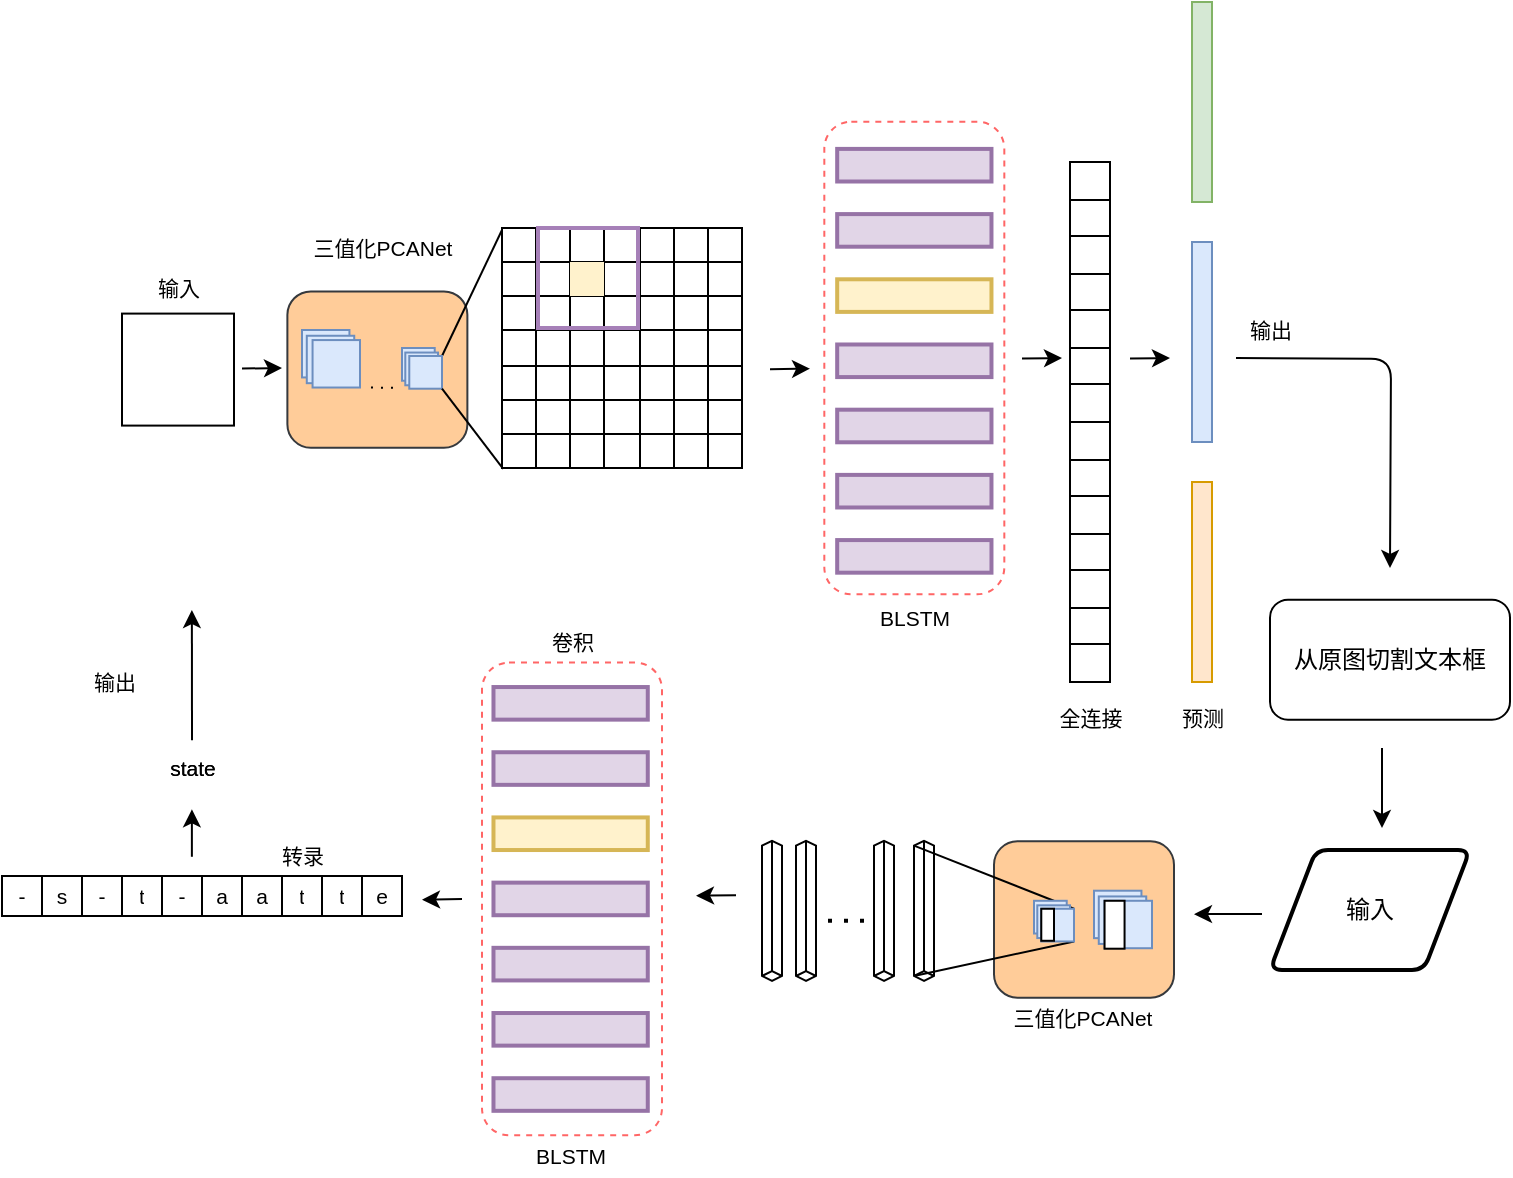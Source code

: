 <mxfile version="14.4.4" type="github">
  <diagram id="fC3auHthrqKpHiKXN0IN" name="第 1 页">
    <mxGraphModel dx="1185" dy="622" grid="1" gridSize="10" guides="1" tooltips="1" connect="1" arrows="1" fold="1" page="1" pageScale="1" pageWidth="827" pageHeight="1169" math="0" shadow="0">
      <root>
        <mxCell id="0" />
        <mxCell id="1" parent="0" />
        <mxCell id="iBZG6MA6ub6qvU_hfU15-2" value="" style="rounded=1;whiteSpace=wrap;html=1;fillColor=#ffcc99;strokeColor=#36393d;" vertex="1" parent="1">
          <mxGeometry x="172.69" y="321.7" width="90" height="78.18" as="geometry" />
        </mxCell>
        <mxCell id="iBZG6MA6ub6qvU_hfU15-3" value="" style="whiteSpace=wrap;html=1;aspect=fixed;" vertex="1" parent="1">
          <mxGeometry x="90" y="332.793" width="56" height="56" as="geometry" />
        </mxCell>
        <mxCell id="iBZG6MA6ub6qvU_hfU15-4" value="输入" style="text;html=1;align=center;verticalAlign=middle;resizable=0;points=[];autosize=1;fontSize=10.5;" vertex="1" parent="1">
          <mxGeometry x="98" y="310" width="40" height="20" as="geometry" />
        </mxCell>
        <mxCell id="iBZG6MA6ub6qvU_hfU15-5" value="" style="endArrow=classic;html=1;" edge="1" parent="1">
          <mxGeometry width="50" height="50" relative="1" as="geometry">
            <mxPoint x="150" y="360.29" as="sourcePoint" />
            <mxPoint x="170" y="360" as="targetPoint" />
          </mxGeometry>
        </mxCell>
        <mxCell id="iBZG6MA6ub6qvU_hfU15-6" value="&lt;font style=&quot;font-size: 10.5px&quot;&gt;三值化PCANet&lt;/font&gt;" style="text;html=1;align=center;verticalAlign=middle;resizable=0;points=[];autosize=1;fontSize=10.5;" vertex="1" parent="1">
          <mxGeometry x="175" y="290" width="90" height="20" as="geometry" />
        </mxCell>
        <mxCell id="iBZG6MA6ub6qvU_hfU15-7" value="" style="shape=table;html=1;whiteSpace=wrap;startSize=0;container=1;collapsible=0;childLayout=tableLayout;" vertex="1" parent="1">
          <mxGeometry x="280" y="290" width="120" height="120" as="geometry" />
        </mxCell>
        <mxCell id="iBZG6MA6ub6qvU_hfU15-8" value="" style="shape=partialRectangle;html=1;whiteSpace=wrap;collapsible=0;dropTarget=0;pointerEvents=0;fillColor=none;top=0;left=0;bottom=0;right=0;points=[[0,0.5],[1,0.5]];portConstraint=eastwest;" vertex="1" parent="iBZG6MA6ub6qvU_hfU15-7">
          <mxGeometry width="120" height="17" as="geometry" />
        </mxCell>
        <mxCell id="iBZG6MA6ub6qvU_hfU15-9" value="" style="shape=partialRectangle;html=1;whiteSpace=wrap;connectable=0;overflow=hidden;fillColor=none;top=0;left=0;bottom=0;right=0;" vertex="1" parent="iBZG6MA6ub6qvU_hfU15-8">
          <mxGeometry width="17" height="17" as="geometry" />
        </mxCell>
        <mxCell id="iBZG6MA6ub6qvU_hfU15-10" value="" style="shape=partialRectangle;html=1;whiteSpace=wrap;connectable=0;overflow=hidden;fillColor=none;top=0;left=0;bottom=0;right=0;" vertex="1" parent="iBZG6MA6ub6qvU_hfU15-8">
          <mxGeometry x="17" width="17" height="17" as="geometry" />
        </mxCell>
        <mxCell id="iBZG6MA6ub6qvU_hfU15-11" value="" style="shape=partialRectangle;html=1;whiteSpace=wrap;connectable=0;overflow=hidden;fillColor=none;top=0;left=0;bottom=0;right=0;" vertex="1" parent="iBZG6MA6ub6qvU_hfU15-8">
          <mxGeometry x="34" width="17" height="17" as="geometry" />
        </mxCell>
        <mxCell id="iBZG6MA6ub6qvU_hfU15-12" value="" style="shape=partialRectangle;html=1;whiteSpace=wrap;connectable=0;overflow=hidden;fillColor=none;top=0;left=0;bottom=0;right=0;" vertex="1" parent="iBZG6MA6ub6qvU_hfU15-8">
          <mxGeometry x="51" width="18" height="17" as="geometry" />
        </mxCell>
        <mxCell id="iBZG6MA6ub6qvU_hfU15-13" value="" style="shape=partialRectangle;html=1;whiteSpace=wrap;connectable=0;overflow=hidden;fillColor=none;top=0;left=0;bottom=0;right=0;" vertex="1" parent="iBZG6MA6ub6qvU_hfU15-8">
          <mxGeometry x="69" width="17" height="17" as="geometry" />
        </mxCell>
        <mxCell id="iBZG6MA6ub6qvU_hfU15-14" value="" style="shape=partialRectangle;html=1;whiteSpace=wrap;connectable=0;overflow=hidden;fillColor=none;top=0;left=0;bottom=0;right=0;" vertex="1" parent="iBZG6MA6ub6qvU_hfU15-8">
          <mxGeometry x="86" width="17" height="17" as="geometry" />
        </mxCell>
        <mxCell id="iBZG6MA6ub6qvU_hfU15-15" value="" style="shape=partialRectangle;html=1;whiteSpace=wrap;connectable=0;overflow=hidden;fillColor=none;top=0;left=0;bottom=0;right=0;" vertex="1" parent="iBZG6MA6ub6qvU_hfU15-8">
          <mxGeometry x="103" width="17" height="17" as="geometry" />
        </mxCell>
        <mxCell id="iBZG6MA6ub6qvU_hfU15-16" value="" style="shape=partialRectangle;html=1;whiteSpace=wrap;collapsible=0;dropTarget=0;pointerEvents=0;fillColor=none;top=0;left=0;bottom=0;right=0;points=[[0,0.5],[1,0.5]];portConstraint=eastwest;" vertex="1" parent="iBZG6MA6ub6qvU_hfU15-7">
          <mxGeometry y="17" width="120" height="17" as="geometry" />
        </mxCell>
        <mxCell id="iBZG6MA6ub6qvU_hfU15-17" value="" style="shape=partialRectangle;html=1;whiteSpace=wrap;connectable=0;overflow=hidden;fillColor=none;top=0;left=0;bottom=0;right=0;" vertex="1" parent="iBZG6MA6ub6qvU_hfU15-16">
          <mxGeometry width="17" height="17" as="geometry" />
        </mxCell>
        <mxCell id="iBZG6MA6ub6qvU_hfU15-18" value="" style="shape=partialRectangle;html=1;whiteSpace=wrap;connectable=0;overflow=hidden;fillColor=none;top=0;left=0;bottom=0;right=0;" vertex="1" parent="iBZG6MA6ub6qvU_hfU15-16">
          <mxGeometry x="17" width="17" height="17" as="geometry" />
        </mxCell>
        <mxCell id="iBZG6MA6ub6qvU_hfU15-19" value="" style="shape=partialRectangle;html=1;whiteSpace=wrap;connectable=0;overflow=hidden;fillColor=#fff2cc;top=0;left=0;bottom=0;right=0;strokeColor=#d6b656;" vertex="1" parent="iBZG6MA6ub6qvU_hfU15-16">
          <mxGeometry x="34" width="17" height="17" as="geometry" />
        </mxCell>
        <mxCell id="iBZG6MA6ub6qvU_hfU15-20" value="" style="shape=partialRectangle;html=1;whiteSpace=wrap;connectable=0;overflow=hidden;fillColor=none;top=0;left=0;bottom=0;right=0;" vertex="1" parent="iBZG6MA6ub6qvU_hfU15-16">
          <mxGeometry x="51" width="18" height="17" as="geometry" />
        </mxCell>
        <mxCell id="iBZG6MA6ub6qvU_hfU15-21" value="" style="shape=partialRectangle;html=1;whiteSpace=wrap;connectable=0;overflow=hidden;fillColor=none;top=0;left=0;bottom=0;right=0;" vertex="1" parent="iBZG6MA6ub6qvU_hfU15-16">
          <mxGeometry x="69" width="17" height="17" as="geometry" />
        </mxCell>
        <mxCell id="iBZG6MA6ub6qvU_hfU15-22" value="" style="shape=partialRectangle;html=1;whiteSpace=wrap;connectable=0;overflow=hidden;fillColor=none;top=0;left=0;bottom=0;right=0;" vertex="1" parent="iBZG6MA6ub6qvU_hfU15-16">
          <mxGeometry x="86" width="17" height="17" as="geometry" />
        </mxCell>
        <mxCell id="iBZG6MA6ub6qvU_hfU15-23" value="" style="shape=partialRectangle;html=1;whiteSpace=wrap;connectable=0;overflow=hidden;fillColor=none;top=0;left=0;bottom=0;right=0;" vertex="1" parent="iBZG6MA6ub6qvU_hfU15-16">
          <mxGeometry x="103" width="17" height="17" as="geometry" />
        </mxCell>
        <mxCell id="iBZG6MA6ub6qvU_hfU15-24" value="" style="shape=partialRectangle;html=1;whiteSpace=wrap;collapsible=0;dropTarget=0;pointerEvents=0;fillColor=none;top=0;left=0;bottom=0;right=0;points=[[0,0.5],[1,0.5]];portConstraint=eastwest;" vertex="1" parent="iBZG6MA6ub6qvU_hfU15-7">
          <mxGeometry y="34" width="120" height="17" as="geometry" />
        </mxCell>
        <mxCell id="iBZG6MA6ub6qvU_hfU15-25" value="" style="shape=partialRectangle;html=1;whiteSpace=wrap;connectable=0;overflow=hidden;fillColor=none;top=0;left=0;bottom=0;right=0;" vertex="1" parent="iBZG6MA6ub6qvU_hfU15-24">
          <mxGeometry width="17" height="17" as="geometry" />
        </mxCell>
        <mxCell id="iBZG6MA6ub6qvU_hfU15-26" value="" style="shape=partialRectangle;html=1;whiteSpace=wrap;connectable=0;overflow=hidden;fillColor=none;top=0;left=0;bottom=0;right=0;" vertex="1" parent="iBZG6MA6ub6qvU_hfU15-24">
          <mxGeometry x="17" width="17" height="17" as="geometry" />
        </mxCell>
        <mxCell id="iBZG6MA6ub6qvU_hfU15-27" value="" style="shape=partialRectangle;html=1;whiteSpace=wrap;connectable=0;overflow=hidden;top=0;left=0;bottom=0;right=0;strokeColor=#d79b00;fillColor=none;" vertex="1" parent="iBZG6MA6ub6qvU_hfU15-24">
          <mxGeometry x="34" width="17" height="17" as="geometry" />
        </mxCell>
        <mxCell id="iBZG6MA6ub6qvU_hfU15-28" value="" style="shape=partialRectangle;html=1;whiteSpace=wrap;connectable=0;overflow=hidden;fillColor=none;top=0;left=0;bottom=0;right=0;" vertex="1" parent="iBZG6MA6ub6qvU_hfU15-24">
          <mxGeometry x="51" width="18" height="17" as="geometry" />
        </mxCell>
        <mxCell id="iBZG6MA6ub6qvU_hfU15-29" value="" style="shape=partialRectangle;html=1;whiteSpace=wrap;connectable=0;overflow=hidden;fillColor=none;top=0;left=0;bottom=0;right=0;" vertex="1" parent="iBZG6MA6ub6qvU_hfU15-24">
          <mxGeometry x="69" width="17" height="17" as="geometry" />
        </mxCell>
        <mxCell id="iBZG6MA6ub6qvU_hfU15-30" value="" style="shape=partialRectangle;html=1;whiteSpace=wrap;connectable=0;overflow=hidden;fillColor=none;top=0;left=0;bottom=0;right=0;" vertex="1" parent="iBZG6MA6ub6qvU_hfU15-24">
          <mxGeometry x="86" width="17" height="17" as="geometry" />
        </mxCell>
        <mxCell id="iBZG6MA6ub6qvU_hfU15-31" value="" style="shape=partialRectangle;html=1;whiteSpace=wrap;connectable=0;overflow=hidden;fillColor=none;top=0;left=0;bottom=0;right=0;" vertex="1" parent="iBZG6MA6ub6qvU_hfU15-24">
          <mxGeometry x="103" width="17" height="17" as="geometry" />
        </mxCell>
        <mxCell id="iBZG6MA6ub6qvU_hfU15-32" value="" style="shape=partialRectangle;html=1;whiteSpace=wrap;collapsible=0;dropTarget=0;pointerEvents=0;fillColor=none;top=0;left=0;bottom=0;right=0;points=[[0,0.5],[1,0.5]];portConstraint=eastwest;" vertex="1" parent="iBZG6MA6ub6qvU_hfU15-7">
          <mxGeometry y="51" width="120" height="18" as="geometry" />
        </mxCell>
        <mxCell id="iBZG6MA6ub6qvU_hfU15-33" value="" style="shape=partialRectangle;html=1;whiteSpace=wrap;connectable=0;overflow=hidden;fillColor=none;top=0;left=0;bottom=0;right=0;" vertex="1" parent="iBZG6MA6ub6qvU_hfU15-32">
          <mxGeometry width="17" height="18" as="geometry" />
        </mxCell>
        <mxCell id="iBZG6MA6ub6qvU_hfU15-34" value="" style="shape=partialRectangle;html=1;whiteSpace=wrap;connectable=0;overflow=hidden;fillColor=none;top=0;left=0;bottom=0;right=0;" vertex="1" parent="iBZG6MA6ub6qvU_hfU15-32">
          <mxGeometry x="17" width="17" height="18" as="geometry" />
        </mxCell>
        <mxCell id="iBZG6MA6ub6qvU_hfU15-35" value="" style="shape=partialRectangle;html=1;whiteSpace=wrap;connectable=0;overflow=hidden;fillColor=none;top=0;left=0;bottom=0;right=0;" vertex="1" parent="iBZG6MA6ub6qvU_hfU15-32">
          <mxGeometry x="34" width="17" height="18" as="geometry" />
        </mxCell>
        <mxCell id="iBZG6MA6ub6qvU_hfU15-36" value="" style="shape=partialRectangle;html=1;whiteSpace=wrap;connectable=0;overflow=hidden;fillColor=none;top=0;left=0;bottom=0;right=0;" vertex="1" parent="iBZG6MA6ub6qvU_hfU15-32">
          <mxGeometry x="51" width="18" height="18" as="geometry" />
        </mxCell>
        <mxCell id="iBZG6MA6ub6qvU_hfU15-37" value="" style="shape=partialRectangle;html=1;whiteSpace=wrap;connectable=0;overflow=hidden;fillColor=none;top=0;left=0;bottom=0;right=0;" vertex="1" parent="iBZG6MA6ub6qvU_hfU15-32">
          <mxGeometry x="69" width="17" height="18" as="geometry" />
        </mxCell>
        <mxCell id="iBZG6MA6ub6qvU_hfU15-38" value="" style="shape=partialRectangle;html=1;whiteSpace=wrap;connectable=0;overflow=hidden;fillColor=none;top=0;left=0;bottom=0;right=0;" vertex="1" parent="iBZG6MA6ub6qvU_hfU15-32">
          <mxGeometry x="86" width="17" height="18" as="geometry" />
        </mxCell>
        <mxCell id="iBZG6MA6ub6qvU_hfU15-39" value="" style="shape=partialRectangle;html=1;whiteSpace=wrap;connectable=0;overflow=hidden;fillColor=none;top=0;left=0;bottom=0;right=0;" vertex="1" parent="iBZG6MA6ub6qvU_hfU15-32">
          <mxGeometry x="103" width="17" height="18" as="geometry" />
        </mxCell>
        <mxCell id="iBZG6MA6ub6qvU_hfU15-40" value="" style="shape=partialRectangle;html=1;whiteSpace=wrap;collapsible=0;dropTarget=0;pointerEvents=0;fillColor=none;top=0;left=0;bottom=0;right=0;points=[[0,0.5],[1,0.5]];portConstraint=eastwest;" vertex="1" parent="iBZG6MA6ub6qvU_hfU15-7">
          <mxGeometry y="69" width="120" height="17" as="geometry" />
        </mxCell>
        <mxCell id="iBZG6MA6ub6qvU_hfU15-41" value="" style="shape=partialRectangle;html=1;whiteSpace=wrap;connectable=0;overflow=hidden;fillColor=none;top=0;left=0;bottom=0;right=0;" vertex="1" parent="iBZG6MA6ub6qvU_hfU15-40">
          <mxGeometry width="17" height="17" as="geometry" />
        </mxCell>
        <mxCell id="iBZG6MA6ub6qvU_hfU15-42" value="" style="shape=partialRectangle;html=1;whiteSpace=wrap;connectable=0;overflow=hidden;fillColor=none;top=0;left=0;bottom=0;right=0;" vertex="1" parent="iBZG6MA6ub6qvU_hfU15-40">
          <mxGeometry x="17" width="17" height="17" as="geometry" />
        </mxCell>
        <mxCell id="iBZG6MA6ub6qvU_hfU15-43" value="" style="shape=partialRectangle;html=1;whiteSpace=wrap;connectable=0;overflow=hidden;fillColor=none;top=0;left=0;bottom=0;right=0;" vertex="1" parent="iBZG6MA6ub6qvU_hfU15-40">
          <mxGeometry x="34" width="17" height="17" as="geometry" />
        </mxCell>
        <mxCell id="iBZG6MA6ub6qvU_hfU15-44" value="" style="shape=partialRectangle;html=1;whiteSpace=wrap;connectable=0;overflow=hidden;fillColor=none;top=0;left=0;bottom=0;right=0;" vertex="1" parent="iBZG6MA6ub6qvU_hfU15-40">
          <mxGeometry x="51" width="18" height="17" as="geometry" />
        </mxCell>
        <mxCell id="iBZG6MA6ub6qvU_hfU15-45" value="" style="shape=partialRectangle;html=1;whiteSpace=wrap;connectable=0;overflow=hidden;fillColor=none;top=0;left=0;bottom=0;right=0;" vertex="1" parent="iBZG6MA6ub6qvU_hfU15-40">
          <mxGeometry x="69" width="17" height="17" as="geometry" />
        </mxCell>
        <mxCell id="iBZG6MA6ub6qvU_hfU15-46" value="" style="shape=partialRectangle;html=1;whiteSpace=wrap;connectable=0;overflow=hidden;fillColor=none;top=0;left=0;bottom=0;right=0;" vertex="1" parent="iBZG6MA6ub6qvU_hfU15-40">
          <mxGeometry x="86" width="17" height="17" as="geometry" />
        </mxCell>
        <mxCell id="iBZG6MA6ub6qvU_hfU15-47" value="" style="shape=partialRectangle;html=1;whiteSpace=wrap;connectable=0;overflow=hidden;fillColor=none;top=0;left=0;bottom=0;right=0;" vertex="1" parent="iBZG6MA6ub6qvU_hfU15-40">
          <mxGeometry x="103" width="17" height="17" as="geometry" />
        </mxCell>
        <mxCell id="iBZG6MA6ub6qvU_hfU15-48" value="" style="shape=partialRectangle;html=1;whiteSpace=wrap;collapsible=0;dropTarget=0;pointerEvents=0;fillColor=none;top=0;left=0;bottom=0;right=0;points=[[0,0.5],[1,0.5]];portConstraint=eastwest;" vertex="1" parent="iBZG6MA6ub6qvU_hfU15-7">
          <mxGeometry y="86" width="120" height="17" as="geometry" />
        </mxCell>
        <mxCell id="iBZG6MA6ub6qvU_hfU15-49" value="" style="shape=partialRectangle;html=1;whiteSpace=wrap;connectable=0;overflow=hidden;fillColor=none;top=0;left=0;bottom=0;right=0;" vertex="1" parent="iBZG6MA6ub6qvU_hfU15-48">
          <mxGeometry width="17" height="17" as="geometry" />
        </mxCell>
        <mxCell id="iBZG6MA6ub6qvU_hfU15-50" value="" style="shape=partialRectangle;html=1;whiteSpace=wrap;connectable=0;overflow=hidden;fillColor=none;top=0;left=0;bottom=0;right=0;" vertex="1" parent="iBZG6MA6ub6qvU_hfU15-48">
          <mxGeometry x="17" width="17" height="17" as="geometry" />
        </mxCell>
        <mxCell id="iBZG6MA6ub6qvU_hfU15-51" value="" style="shape=partialRectangle;html=1;whiteSpace=wrap;connectable=0;overflow=hidden;fillColor=none;top=0;left=0;bottom=0;right=0;" vertex="1" parent="iBZG6MA6ub6qvU_hfU15-48">
          <mxGeometry x="34" width="17" height="17" as="geometry" />
        </mxCell>
        <mxCell id="iBZG6MA6ub6qvU_hfU15-52" value="" style="shape=partialRectangle;html=1;whiteSpace=wrap;connectable=0;overflow=hidden;fillColor=none;top=0;left=0;bottom=0;right=0;" vertex="1" parent="iBZG6MA6ub6qvU_hfU15-48">
          <mxGeometry x="51" width="18" height="17" as="geometry" />
        </mxCell>
        <mxCell id="iBZG6MA6ub6qvU_hfU15-53" value="" style="shape=partialRectangle;html=1;whiteSpace=wrap;connectable=0;overflow=hidden;fillColor=none;top=0;left=0;bottom=0;right=0;" vertex="1" parent="iBZG6MA6ub6qvU_hfU15-48">
          <mxGeometry x="69" width="17" height="17" as="geometry" />
        </mxCell>
        <mxCell id="iBZG6MA6ub6qvU_hfU15-54" value="" style="shape=partialRectangle;html=1;whiteSpace=wrap;connectable=0;overflow=hidden;fillColor=none;top=0;left=0;bottom=0;right=0;" vertex="1" parent="iBZG6MA6ub6qvU_hfU15-48">
          <mxGeometry x="86" width="17" height="17" as="geometry" />
        </mxCell>
        <mxCell id="iBZG6MA6ub6qvU_hfU15-55" value="" style="shape=partialRectangle;html=1;whiteSpace=wrap;connectable=0;overflow=hidden;fillColor=none;top=0;left=0;bottom=0;right=0;" vertex="1" parent="iBZG6MA6ub6qvU_hfU15-48">
          <mxGeometry x="103" width="17" height="17" as="geometry" />
        </mxCell>
        <mxCell id="iBZG6MA6ub6qvU_hfU15-56" value="" style="shape=partialRectangle;html=1;whiteSpace=wrap;collapsible=0;dropTarget=0;pointerEvents=0;fillColor=none;top=0;left=0;bottom=0;right=0;points=[[0,0.5],[1,0.5]];portConstraint=eastwest;" vertex="1" parent="iBZG6MA6ub6qvU_hfU15-7">
          <mxGeometry y="103" width="120" height="17" as="geometry" />
        </mxCell>
        <mxCell id="iBZG6MA6ub6qvU_hfU15-57" value="" style="shape=partialRectangle;html=1;whiteSpace=wrap;connectable=0;overflow=hidden;fillColor=none;top=0;left=0;bottom=0;right=0;" vertex="1" parent="iBZG6MA6ub6qvU_hfU15-56">
          <mxGeometry width="17" height="17" as="geometry" />
        </mxCell>
        <mxCell id="iBZG6MA6ub6qvU_hfU15-58" value="" style="shape=partialRectangle;html=1;whiteSpace=wrap;connectable=0;overflow=hidden;fillColor=none;top=0;left=0;bottom=0;right=0;" vertex="1" parent="iBZG6MA6ub6qvU_hfU15-56">
          <mxGeometry x="17" width="17" height="17" as="geometry" />
        </mxCell>
        <mxCell id="iBZG6MA6ub6qvU_hfU15-59" value="" style="shape=partialRectangle;html=1;whiteSpace=wrap;connectable=0;overflow=hidden;fillColor=none;top=0;left=0;bottom=0;right=0;" vertex="1" parent="iBZG6MA6ub6qvU_hfU15-56">
          <mxGeometry x="34" width="17" height="17" as="geometry" />
        </mxCell>
        <mxCell id="iBZG6MA6ub6qvU_hfU15-60" value="" style="shape=partialRectangle;html=1;whiteSpace=wrap;connectable=0;overflow=hidden;fillColor=none;top=0;left=0;bottom=0;right=0;" vertex="1" parent="iBZG6MA6ub6qvU_hfU15-56">
          <mxGeometry x="51" width="18" height="17" as="geometry" />
        </mxCell>
        <mxCell id="iBZG6MA6ub6qvU_hfU15-61" value="" style="shape=partialRectangle;html=1;whiteSpace=wrap;connectable=0;overflow=hidden;fillColor=none;top=0;left=0;bottom=0;right=0;" vertex="1" parent="iBZG6MA6ub6qvU_hfU15-56">
          <mxGeometry x="69" width="17" height="17" as="geometry" />
        </mxCell>
        <mxCell id="iBZG6MA6ub6qvU_hfU15-62" value="" style="shape=partialRectangle;html=1;whiteSpace=wrap;connectable=0;overflow=hidden;fillColor=none;top=0;left=0;bottom=0;right=0;" vertex="1" parent="iBZG6MA6ub6qvU_hfU15-56">
          <mxGeometry x="86" width="17" height="17" as="geometry" />
        </mxCell>
        <mxCell id="iBZG6MA6ub6qvU_hfU15-63" value="" style="shape=partialRectangle;html=1;whiteSpace=wrap;connectable=0;overflow=hidden;fillColor=none;top=0;left=0;bottom=0;right=0;" vertex="1" parent="iBZG6MA6ub6qvU_hfU15-56">
          <mxGeometry x="103" width="17" height="17" as="geometry" />
        </mxCell>
        <mxCell id="iBZG6MA6ub6qvU_hfU15-64" value="" style="endArrow=none;html=1;exitX=1;exitY=0;exitDx=0;exitDy=0;entryX=0;entryY=0.059;entryDx=0;entryDy=0;entryPerimeter=0;" edge="1" parent="1" source="iBZG6MA6ub6qvU_hfU15-71" target="iBZG6MA6ub6qvU_hfU15-8">
          <mxGeometry width="50" height="50" relative="1" as="geometry">
            <mxPoint x="280" y="410" as="sourcePoint" />
            <mxPoint x="290" y="291" as="targetPoint" />
          </mxGeometry>
        </mxCell>
        <mxCell id="iBZG6MA6ub6qvU_hfU15-65" value="" style="whiteSpace=wrap;html=1;aspect=fixed;fillColor=#dae8fc;strokeColor=#6c8ebf;" vertex="1" parent="1">
          <mxGeometry x="180" y="341.0" width="23.719" height="23.719" as="geometry" />
        </mxCell>
        <mxCell id="iBZG6MA6ub6qvU_hfU15-66" value="" style="whiteSpace=wrap;html=1;aspect=fixed;fillColor=#dae8fc;strokeColor=#6c8ebf;" vertex="1" parent="1">
          <mxGeometry x="182.393" y="343.874" width="23.719" height="23.719" as="geometry" />
        </mxCell>
        <mxCell id="iBZG6MA6ub6qvU_hfU15-67" value="" style="whiteSpace=wrap;html=1;aspect=fixed;fillColor=#dae8fc;strokeColor=#6c8ebf;" vertex="1" parent="1">
          <mxGeometry x="185.281" y="346.04" width="23.719" height="23.719" as="geometry" />
        </mxCell>
        <mxCell id="iBZG6MA6ub6qvU_hfU15-68" value="" style="group" vertex="1" connectable="0" parent="1">
          <mxGeometry x="230" y="350" width="20" height="22.78" as="geometry" />
        </mxCell>
        <mxCell id="iBZG6MA6ub6qvU_hfU15-69" value="" style="whiteSpace=wrap;html=1;aspect=fixed;fillColor=#dae8fc;strokeColor=#6c8ebf;" vertex="1" parent="iBZG6MA6ub6qvU_hfU15-68">
          <mxGeometry width="16.358" height="16.358" as="geometry" />
        </mxCell>
        <mxCell id="iBZG6MA6ub6qvU_hfU15-70" value="" style="whiteSpace=wrap;html=1;aspect=fixed;fillColor=#dae8fc;strokeColor=#6c8ebf;" vertex="1" parent="iBZG6MA6ub6qvU_hfU15-68">
          <mxGeometry x="1.65" y="2.277" width="16.358" height="16.358" as="geometry" />
        </mxCell>
        <mxCell id="iBZG6MA6ub6qvU_hfU15-71" value="" style="whiteSpace=wrap;html=1;aspect=fixed;fillColor=#dae8fc;strokeColor=#6c8ebf;" vertex="1" parent="iBZG6MA6ub6qvU_hfU15-68">
          <mxGeometry x="3.642" y="3.992" width="16.358" height="16.358" as="geometry" />
        </mxCell>
        <mxCell id="iBZG6MA6ub6qvU_hfU15-72" value="" style="endArrow=none;dashed=1;html=1;dashPattern=1 4;" edge="1" parent="1">
          <mxGeometry width="50" height="50" relative="1" as="geometry">
            <mxPoint x="214.5" y="369.76" as="sourcePoint" />
            <mxPoint x="225.5" y="369.88" as="targetPoint" />
          </mxGeometry>
        </mxCell>
        <mxCell id="iBZG6MA6ub6qvU_hfU15-73" value="" style="endArrow=none;html=1;exitX=1;exitY=1;exitDx=0;exitDy=0;entryX=0.005;entryY=1.023;entryDx=0;entryDy=0;entryPerimeter=0;" edge="1" parent="1" source="iBZG6MA6ub6qvU_hfU15-71" target="iBZG6MA6ub6qvU_hfU15-56">
          <mxGeometry width="50" height="50" relative="1" as="geometry">
            <mxPoint x="280" y="390" as="sourcePoint" />
            <mxPoint x="330" y="340.0" as="targetPoint" />
          </mxGeometry>
        </mxCell>
        <mxCell id="iBZG6MA6ub6qvU_hfU15-74" value="" style="whiteSpace=wrap;html=1;aspect=fixed;fillColor=none;strokeColor=#A680B8;strokeWidth=2;" vertex="1" parent="1">
          <mxGeometry x="298" y="290" width="50" height="50" as="geometry" />
        </mxCell>
        <mxCell id="iBZG6MA6ub6qvU_hfU15-82" value="" style="shape=table;html=1;whiteSpace=wrap;startSize=0;container=1;collapsible=0;childLayout=tableLayout;" vertex="1" parent="1">
          <mxGeometry x="564" y="257" width="20" height="260" as="geometry" />
        </mxCell>
        <mxCell id="iBZG6MA6ub6qvU_hfU15-83" value="" style="shape=partialRectangle;html=1;whiteSpace=wrap;collapsible=0;dropTarget=0;pointerEvents=0;fillColor=none;top=0;left=0;bottom=0;right=0;points=[[0,0.5],[1,0.5]];portConstraint=eastwest;" vertex="1" parent="iBZG6MA6ub6qvU_hfU15-82">
          <mxGeometry width="20" height="19" as="geometry" />
        </mxCell>
        <mxCell id="iBZG6MA6ub6qvU_hfU15-84" value="" style="shape=partialRectangle;html=1;whiteSpace=wrap;connectable=0;overflow=hidden;fillColor=none;top=0;left=0;bottom=0;right=0;" vertex="1" parent="iBZG6MA6ub6qvU_hfU15-83">
          <mxGeometry width="20" height="19" as="geometry" />
        </mxCell>
        <mxCell id="iBZG6MA6ub6qvU_hfU15-85" value="" style="shape=partialRectangle;html=1;whiteSpace=wrap;collapsible=0;dropTarget=0;pointerEvents=0;fillColor=none;top=0;left=0;bottom=0;right=0;points=[[0,0.5],[1,0.5]];portConstraint=eastwest;" vertex="1" parent="iBZG6MA6ub6qvU_hfU15-82">
          <mxGeometry y="19" width="20" height="18" as="geometry" />
        </mxCell>
        <mxCell id="iBZG6MA6ub6qvU_hfU15-86" value="" style="shape=partialRectangle;html=1;whiteSpace=wrap;connectable=0;overflow=hidden;fillColor=none;top=0;left=0;bottom=0;right=0;" vertex="1" parent="iBZG6MA6ub6qvU_hfU15-85">
          <mxGeometry width="20" height="18" as="geometry" />
        </mxCell>
        <mxCell id="iBZG6MA6ub6qvU_hfU15-87" value="" style="shape=partialRectangle;html=1;whiteSpace=wrap;collapsible=0;dropTarget=0;pointerEvents=0;fillColor=none;top=0;left=0;bottom=0;right=0;points=[[0,0.5],[1,0.5]];portConstraint=eastwest;" vertex="1" parent="iBZG6MA6ub6qvU_hfU15-82">
          <mxGeometry y="37" width="20" height="19" as="geometry" />
        </mxCell>
        <mxCell id="iBZG6MA6ub6qvU_hfU15-88" value="" style="shape=partialRectangle;html=1;whiteSpace=wrap;connectable=0;overflow=hidden;fillColor=none;top=0;left=0;bottom=0;right=0;" vertex="1" parent="iBZG6MA6ub6qvU_hfU15-87">
          <mxGeometry width="20" height="19" as="geometry" />
        </mxCell>
        <mxCell id="iBZG6MA6ub6qvU_hfU15-89" value="" style="shape=partialRectangle;html=1;whiteSpace=wrap;collapsible=0;dropTarget=0;pointerEvents=0;fillColor=none;top=0;left=0;bottom=0;right=0;points=[[0,0.5],[1,0.5]];portConstraint=eastwest;" vertex="1" parent="iBZG6MA6ub6qvU_hfU15-82">
          <mxGeometry y="56" width="20" height="18" as="geometry" />
        </mxCell>
        <mxCell id="iBZG6MA6ub6qvU_hfU15-90" value="" style="shape=partialRectangle;html=1;whiteSpace=wrap;connectable=0;overflow=hidden;fillColor=none;top=0;left=0;bottom=0;right=0;" vertex="1" parent="iBZG6MA6ub6qvU_hfU15-89">
          <mxGeometry width="20" height="18" as="geometry" />
        </mxCell>
        <mxCell id="iBZG6MA6ub6qvU_hfU15-91" value="" style="shape=partialRectangle;html=1;whiteSpace=wrap;collapsible=0;dropTarget=0;pointerEvents=0;fillColor=none;top=0;left=0;bottom=0;right=0;points=[[0,0.5],[1,0.5]];portConstraint=eastwest;" vertex="1" parent="iBZG6MA6ub6qvU_hfU15-82">
          <mxGeometry y="74" width="20" height="19" as="geometry" />
        </mxCell>
        <mxCell id="iBZG6MA6ub6qvU_hfU15-92" value="" style="shape=partialRectangle;html=1;whiteSpace=wrap;connectable=0;overflow=hidden;fillColor=none;top=0;left=0;bottom=0;right=0;" vertex="1" parent="iBZG6MA6ub6qvU_hfU15-91">
          <mxGeometry width="20" height="19" as="geometry" />
        </mxCell>
        <mxCell id="iBZG6MA6ub6qvU_hfU15-93" value="" style="shape=partialRectangle;html=1;whiteSpace=wrap;collapsible=0;dropTarget=0;pointerEvents=0;fillColor=none;top=0;left=0;bottom=0;right=0;points=[[0,0.5],[1,0.5]];portConstraint=eastwest;" vertex="1" parent="iBZG6MA6ub6qvU_hfU15-82">
          <mxGeometry y="93" width="20" height="18" as="geometry" />
        </mxCell>
        <mxCell id="iBZG6MA6ub6qvU_hfU15-94" value="" style="shape=partialRectangle;html=1;whiteSpace=wrap;connectable=0;overflow=hidden;fillColor=none;top=0;left=0;bottom=0;right=0;" vertex="1" parent="iBZG6MA6ub6qvU_hfU15-93">
          <mxGeometry width="20" height="18" as="geometry" />
        </mxCell>
        <mxCell id="iBZG6MA6ub6qvU_hfU15-95" value="" style="shape=partialRectangle;html=1;whiteSpace=wrap;collapsible=0;dropTarget=0;pointerEvents=0;fillColor=none;top=0;left=0;bottom=0;right=0;points=[[0,0.5],[1,0.5]];portConstraint=eastwest;" vertex="1" parent="iBZG6MA6ub6qvU_hfU15-82">
          <mxGeometry y="111" width="20" height="19" as="geometry" />
        </mxCell>
        <mxCell id="iBZG6MA6ub6qvU_hfU15-96" value="" style="shape=partialRectangle;html=1;whiteSpace=wrap;connectable=0;overflow=hidden;fillColor=none;top=0;left=0;bottom=0;right=0;" vertex="1" parent="iBZG6MA6ub6qvU_hfU15-95">
          <mxGeometry width="20" height="19" as="geometry" />
        </mxCell>
        <mxCell id="iBZG6MA6ub6qvU_hfU15-97" value="" style="shape=partialRectangle;html=1;whiteSpace=wrap;collapsible=0;dropTarget=0;pointerEvents=0;fillColor=none;top=0;left=0;bottom=0;right=0;points=[[0,0.5],[1,0.5]];portConstraint=eastwest;" vertex="1" parent="iBZG6MA6ub6qvU_hfU15-82">
          <mxGeometry y="130" width="20" height="19" as="geometry" />
        </mxCell>
        <mxCell id="iBZG6MA6ub6qvU_hfU15-98" value="" style="shape=partialRectangle;html=1;whiteSpace=wrap;connectable=0;overflow=hidden;fillColor=none;top=0;left=0;bottom=0;right=0;" vertex="1" parent="iBZG6MA6ub6qvU_hfU15-97">
          <mxGeometry width="20" height="19" as="geometry" />
        </mxCell>
        <mxCell id="iBZG6MA6ub6qvU_hfU15-99" value="" style="shape=partialRectangle;html=1;whiteSpace=wrap;collapsible=0;dropTarget=0;pointerEvents=0;fillColor=none;top=0;left=0;bottom=0;right=0;points=[[0,0.5],[1,0.5]];portConstraint=eastwest;" vertex="1" parent="iBZG6MA6ub6qvU_hfU15-82">
          <mxGeometry y="149" width="20" height="18" as="geometry" />
        </mxCell>
        <mxCell id="iBZG6MA6ub6qvU_hfU15-100" value="" style="shape=partialRectangle;html=1;whiteSpace=wrap;connectable=0;overflow=hidden;fillColor=none;top=0;left=0;bottom=0;right=0;" vertex="1" parent="iBZG6MA6ub6qvU_hfU15-99">
          <mxGeometry width="20" height="18" as="geometry" />
        </mxCell>
        <mxCell id="iBZG6MA6ub6qvU_hfU15-101" value="" style="shape=partialRectangle;html=1;whiteSpace=wrap;collapsible=0;dropTarget=0;pointerEvents=0;fillColor=none;top=0;left=0;bottom=0;right=0;points=[[0,0.5],[1,0.5]];portConstraint=eastwest;" vertex="1" parent="iBZG6MA6ub6qvU_hfU15-82">
          <mxGeometry y="167" width="20" height="19" as="geometry" />
        </mxCell>
        <mxCell id="iBZG6MA6ub6qvU_hfU15-102" value="" style="shape=partialRectangle;html=1;whiteSpace=wrap;connectable=0;overflow=hidden;fillColor=none;top=0;left=0;bottom=0;right=0;" vertex="1" parent="iBZG6MA6ub6qvU_hfU15-101">
          <mxGeometry width="20" height="19" as="geometry" />
        </mxCell>
        <mxCell id="iBZG6MA6ub6qvU_hfU15-103" value="" style="shape=partialRectangle;html=1;whiteSpace=wrap;collapsible=0;dropTarget=0;pointerEvents=0;fillColor=none;top=0;left=0;bottom=0;right=0;points=[[0,0.5],[1,0.5]];portConstraint=eastwest;" vertex="1" parent="iBZG6MA6ub6qvU_hfU15-82">
          <mxGeometry y="186" width="20" height="18" as="geometry" />
        </mxCell>
        <mxCell id="iBZG6MA6ub6qvU_hfU15-104" value="" style="shape=partialRectangle;html=1;whiteSpace=wrap;connectable=0;overflow=hidden;fillColor=none;top=0;left=0;bottom=0;right=0;" vertex="1" parent="iBZG6MA6ub6qvU_hfU15-103">
          <mxGeometry width="20" height="18" as="geometry" />
        </mxCell>
        <mxCell id="iBZG6MA6ub6qvU_hfU15-105" value="" style="shape=partialRectangle;html=1;whiteSpace=wrap;collapsible=0;dropTarget=0;pointerEvents=0;fillColor=none;top=0;left=0;bottom=0;right=0;points=[[0,0.5],[1,0.5]];portConstraint=eastwest;" vertex="1" parent="iBZG6MA6ub6qvU_hfU15-82">
          <mxGeometry y="204" width="20" height="19" as="geometry" />
        </mxCell>
        <mxCell id="iBZG6MA6ub6qvU_hfU15-106" value="" style="shape=partialRectangle;html=1;whiteSpace=wrap;connectable=0;overflow=hidden;fillColor=none;top=0;left=0;bottom=0;right=0;" vertex="1" parent="iBZG6MA6ub6qvU_hfU15-105">
          <mxGeometry width="20" height="19" as="geometry" />
        </mxCell>
        <mxCell id="iBZG6MA6ub6qvU_hfU15-107" value="" style="shape=partialRectangle;html=1;whiteSpace=wrap;collapsible=0;dropTarget=0;pointerEvents=0;fillColor=none;top=0;left=0;bottom=0;right=0;points=[[0,0.5],[1,0.5]];portConstraint=eastwest;" vertex="1" parent="iBZG6MA6ub6qvU_hfU15-82">
          <mxGeometry y="223" width="20" height="18" as="geometry" />
        </mxCell>
        <mxCell id="iBZG6MA6ub6qvU_hfU15-108" value="" style="shape=partialRectangle;html=1;whiteSpace=wrap;connectable=0;overflow=hidden;fillColor=none;top=0;left=0;bottom=0;right=0;" vertex="1" parent="iBZG6MA6ub6qvU_hfU15-107">
          <mxGeometry width="20" height="18" as="geometry" />
        </mxCell>
        <mxCell id="iBZG6MA6ub6qvU_hfU15-109" value="" style="shape=partialRectangle;html=1;whiteSpace=wrap;collapsible=0;dropTarget=0;pointerEvents=0;fillColor=none;top=0;left=0;bottom=0;right=0;points=[[0,0.5],[1,0.5]];portConstraint=eastwest;" vertex="1" parent="iBZG6MA6ub6qvU_hfU15-82">
          <mxGeometry y="241" width="20" height="19" as="geometry" />
        </mxCell>
        <mxCell id="iBZG6MA6ub6qvU_hfU15-110" value="" style="shape=partialRectangle;html=1;whiteSpace=wrap;connectable=0;overflow=hidden;fillColor=none;top=0;left=0;bottom=0;right=0;" vertex="1" parent="iBZG6MA6ub6qvU_hfU15-109">
          <mxGeometry width="20" height="19" as="geometry" />
        </mxCell>
        <mxCell id="iBZG6MA6ub6qvU_hfU15-111" value="" style="rounded=0;whiteSpace=wrap;html=1;strokeColor=#82b366;fillColor=#d5e8d4;" vertex="1" parent="1">
          <mxGeometry x="625" y="177" width="10" height="100" as="geometry" />
        </mxCell>
        <mxCell id="iBZG6MA6ub6qvU_hfU15-112" value="" style="rounded=0;whiteSpace=wrap;html=1;strokeColor=#6c8ebf;fillColor=#dae8fc;" vertex="1" parent="1">
          <mxGeometry x="625" y="297" width="10" height="100" as="geometry" />
        </mxCell>
        <mxCell id="iBZG6MA6ub6qvU_hfU15-113" value="" style="rounded=0;whiteSpace=wrap;html=1;strokeColor=#d79b00;fillColor=#ffe6cc;" vertex="1" parent="1">
          <mxGeometry x="625" y="417" width="10" height="100" as="geometry" />
        </mxCell>
        <mxCell id="iBZG6MA6ub6qvU_hfU15-115" value="" style="endArrow=classic;html=1;" edge="1" parent="1">
          <mxGeometry width="50" height="50" relative="1" as="geometry">
            <mxPoint x="414" y="360.61" as="sourcePoint" />
            <mxPoint x="434" y="360.32" as="targetPoint" />
          </mxGeometry>
        </mxCell>
        <mxCell id="iBZG6MA6ub6qvU_hfU15-116" value="" style="endArrow=classic;html=1;" edge="1" parent="1">
          <mxGeometry width="50" height="50" relative="1" as="geometry">
            <mxPoint x="540" y="355.29" as="sourcePoint" />
            <mxPoint x="560" y="355" as="targetPoint" />
          </mxGeometry>
        </mxCell>
        <mxCell id="iBZG6MA6ub6qvU_hfU15-117" value="" style="endArrow=classic;html=1;" edge="1" parent="1">
          <mxGeometry width="50" height="50" relative="1" as="geometry">
            <mxPoint x="594" y="355.29" as="sourcePoint" />
            <mxPoint x="614" y="355" as="targetPoint" />
          </mxGeometry>
        </mxCell>
        <mxCell id="iBZG6MA6ub6qvU_hfU15-118" value="&lt;font style=&quot;font-size: 10.5px&quot;&gt;全连接&lt;br&gt;&lt;/font&gt;" style="text;html=1;align=center;verticalAlign=middle;resizable=0;points=[];autosize=1;fontSize=10.5;" vertex="1" parent="1">
          <mxGeometry x="549" y="525" width="50" height="20" as="geometry" />
        </mxCell>
        <mxCell id="iBZG6MA6ub6qvU_hfU15-119" value="&lt;font style=&quot;font-size: 10.5px&quot;&gt;预测&lt;br&gt;&lt;/font&gt;" style="text;html=1;align=center;verticalAlign=middle;resizable=0;points=[];autosize=1;fontSize=10.5;" vertex="1" parent="1">
          <mxGeometry x="610" y="525" width="40" height="20" as="geometry" />
        </mxCell>
        <mxCell id="iBZG6MA6ub6qvU_hfU15-121" value="&lt;font style=&quot;font-size: 10.5px&quot;&gt;输出&lt;br&gt;&lt;/font&gt;" style="text;html=1;align=center;verticalAlign=middle;resizable=0;points=[];autosize=1;fontSize=10.5;" vertex="1" parent="1">
          <mxGeometry x="644" y="331.04" width="40" height="20" as="geometry" />
        </mxCell>
        <mxCell id="iBZG6MA6ub6qvU_hfU15-175" value="" style="rounded=1;whiteSpace=wrap;html=1;fillColor=#ffcc99;direction=east;flipH=0;flipV=0;container=0;strokeColor=#36393d;" vertex="1" parent="1">
          <mxGeometry x="526" y="596.64" width="90" height="78.18" as="geometry" />
        </mxCell>
        <mxCell id="iBZG6MA6ub6qvU_hfU15-179" value="&lt;span style=&quot;font-size: 10.5px&quot;&gt;卷积&lt;/span&gt;" style="text;html=1;align=center;verticalAlign=middle;resizable=0;points=[];autosize=1;fontSize=10.5;direction=east;flipH=0;flipV=0;container=0;" vertex="1" parent="1">
          <mxGeometry x="295" y="487.29" width="40" height="20" as="geometry" />
        </mxCell>
        <mxCell id="iBZG6MA6ub6qvU_hfU15-180" value="" style="whiteSpace=wrap;html=1;aspect=fixed;fillColor=#dae8fc;strokeColor=#6c8ebf;direction=east;flipH=1;flipV=1;container=0;" vertex="1" parent="1">
          <mxGeometry x="576" y="621.35" width="23.719" height="23.719" as="geometry" />
        </mxCell>
        <mxCell id="iBZG6MA6ub6qvU_hfU15-181" value="" style="whiteSpace=wrap;html=1;aspect=fixed;fillColor=#dae8fc;strokeColor=#6c8ebf;direction=east;flipH=1;flipV=1;container=0;" vertex="1" parent="1">
          <mxGeometry x="578.393" y="624.224" width="23.719" height="23.719" as="geometry" />
        </mxCell>
        <mxCell id="iBZG6MA6ub6qvU_hfU15-182" value="" style="whiteSpace=wrap;html=1;aspect=fixed;fillColor=#dae8fc;strokeColor=#6c8ebf;direction=east;flipH=1;flipV=1;container=0;" vertex="1" parent="1">
          <mxGeometry x="581.281" y="626.39" width="23.719" height="23.719" as="geometry" />
        </mxCell>
        <mxCell id="iBZG6MA6ub6qvU_hfU15-188" value="" style="endArrow=none;dashed=1;html=1;dashPattern=1 4;flipH=0;flipV=0;" edge="1" parent="1">
          <mxGeometry x="164" y="493.22" width="50" height="50" as="geometry">
            <mxPoint x="288.5" y="632.98" as="sourcePoint" />
            <mxPoint x="299.5" y="633.1" as="targetPoint" />
          </mxGeometry>
        </mxCell>
        <mxCell id="iBZG6MA6ub6qvU_hfU15-190" value="" style="rounded=0;whiteSpace=wrap;html=1;direction=east;flipH=1;flipV=1;container=0;" vertex="1" parent="1">
          <mxGeometry x="581.28" y="626.39" width="10" height="23.96" as="geometry" />
        </mxCell>
        <mxCell id="iBZG6MA6ub6qvU_hfU15-191" value="" style="html=1;whiteSpace=wrap;shape=isoCube2;backgroundOutline=1;isoAngle=15;direction=south;rotation=90;flipH=0;flipV=0;container=0;" vertex="1" parent="1">
          <mxGeometry x="456" y="626.39" width="70" height="10" as="geometry" />
        </mxCell>
        <mxCell id="iBZG6MA6ub6qvU_hfU15-193" value="" style="html=1;whiteSpace=wrap;shape=isoCube2;backgroundOutline=1;isoAngle=15;direction=south;rotation=90;flipH=0;flipV=0;container=0;" vertex="1" parent="1">
          <mxGeometry x="380" y="626.39" width="70" height="10" as="geometry" />
        </mxCell>
        <mxCell id="iBZG6MA6ub6qvU_hfU15-194" value="" style="html=1;whiteSpace=wrap;shape=isoCube2;backgroundOutline=1;isoAngle=15;direction=south;rotation=90;flipH=0;flipV=0;container=0;" vertex="1" parent="1">
          <mxGeometry x="397" y="626.39" width="70" height="10" as="geometry" />
        </mxCell>
        <mxCell id="iBZG6MA6ub6qvU_hfU15-195" value="" style="html=1;whiteSpace=wrap;shape=isoCube2;backgroundOutline=1;isoAngle=15;direction=south;rotation=90;flipH=0;flipV=0;container=0;" vertex="1" parent="1">
          <mxGeometry x="436" y="626.39" width="70" height="10" as="geometry" />
        </mxCell>
        <mxCell id="iBZG6MA6ub6qvU_hfU15-196" value="" style="endArrow=none;dashed=1;html=1;dashPattern=1 3;strokeWidth=2;flipH=0;flipV=0;" edge="1" parent="1">
          <mxGeometry x="193" y="513.7" width="50" height="50" as="geometry">
            <mxPoint x="443" y="636.39" as="sourcePoint" />
            <mxPoint x="463" y="636.39" as="targetPoint" />
          </mxGeometry>
        </mxCell>
        <mxCell id="iBZG6MA6ub6qvU_hfU15-197" value="" style="endArrow=classic;html=1;flipH=0;flipV=0;" edge="1" parent="1">
          <mxGeometry x="-47" y="504.81" width="50" height="50" as="geometry">
            <mxPoint x="260" y="625.56" as="sourcePoint" />
            <mxPoint x="240" y="625.85" as="targetPoint" />
          </mxGeometry>
        </mxCell>
        <mxCell id="iBZG6MA6ub6qvU_hfU15-198" value="" style="endArrow=classic;html=1;flipH=0;flipV=0;" edge="1" parent="1">
          <mxGeometry x="-33" y="503.92" width="50" height="50" as="geometry">
            <mxPoint x="397" y="623.58" as="sourcePoint" />
            <mxPoint x="377" y="623.87" as="targetPoint" />
          </mxGeometry>
        </mxCell>
        <mxCell id="iBZG6MA6ub6qvU_hfU15-199" value="" style="shape=table;html=1;whiteSpace=wrap;startSize=0;container=1;collapsible=0;childLayout=tableLayout;fontSize=10.5;direction=east;flipH=0;flipV=0;" vertex="1" parent="1">
          <mxGeometry x="30" y="614" width="200" height="20" as="geometry" />
        </mxCell>
        <mxCell id="iBZG6MA6ub6qvU_hfU15-200" value="" style="shape=partialRectangle;html=1;whiteSpace=wrap;collapsible=0;dropTarget=0;pointerEvents=0;fillColor=none;top=0;left=0;bottom=0;right=0;points=[[0,0.5],[1,0.5]];portConstraint=eastwest;fontSize=10.5;direction=east;flipH=0;flipV=0;" vertex="1" parent="iBZG6MA6ub6qvU_hfU15-199">
          <mxGeometry width="200" height="20" as="geometry" />
        </mxCell>
        <mxCell id="iBZG6MA6ub6qvU_hfU15-201" value="-" style="shape=partialRectangle;html=1;whiteSpace=wrap;connectable=0;overflow=hidden;fillColor=none;top=0;left=0;bottom=0;right=0;fontSize=10.5;direction=east;flipH=0;flipV=0;container=0;" vertex="1" parent="iBZG6MA6ub6qvU_hfU15-200">
          <mxGeometry width="20" height="20" as="geometry" />
        </mxCell>
        <mxCell id="iBZG6MA6ub6qvU_hfU15-202" value="s" style="shape=partialRectangle;html=1;whiteSpace=wrap;connectable=0;overflow=hidden;fillColor=none;top=0;left=0;bottom=0;right=0;fontSize=10.5;direction=east;flipH=0;flipV=0;container=0;" vertex="1" parent="iBZG6MA6ub6qvU_hfU15-200">
          <mxGeometry x="20" width="20" height="20" as="geometry" />
        </mxCell>
        <mxCell id="iBZG6MA6ub6qvU_hfU15-203" value="-" style="shape=partialRectangle;html=1;whiteSpace=wrap;connectable=0;overflow=hidden;fillColor=none;top=0;left=0;bottom=0;right=0;fontSize=10.5;direction=east;flipH=0;flipV=0;container=0;" vertex="1" parent="iBZG6MA6ub6qvU_hfU15-200">
          <mxGeometry x="40" width="20" height="20" as="geometry" />
        </mxCell>
        <mxCell id="iBZG6MA6ub6qvU_hfU15-204" value="t" style="shape=partialRectangle;html=1;whiteSpace=wrap;connectable=0;overflow=hidden;fillColor=none;top=0;left=0;bottom=0;right=0;fontSize=10.5;direction=east;flipH=0;flipV=0;container=0;" vertex="1" parent="iBZG6MA6ub6qvU_hfU15-200">
          <mxGeometry x="60" width="20" height="20" as="geometry" />
        </mxCell>
        <mxCell id="iBZG6MA6ub6qvU_hfU15-205" value="-" style="shape=partialRectangle;html=1;whiteSpace=wrap;connectable=0;overflow=hidden;fillColor=none;top=0;left=0;bottom=0;right=0;fontSize=10.5;direction=east;flipH=0;flipV=0;container=0;" vertex="1" parent="iBZG6MA6ub6qvU_hfU15-200">
          <mxGeometry x="80" width="20" height="20" as="geometry" />
        </mxCell>
        <mxCell id="iBZG6MA6ub6qvU_hfU15-206" value="a" style="shape=partialRectangle;html=1;whiteSpace=wrap;connectable=0;overflow=hidden;fillColor=none;top=0;left=0;bottom=0;right=0;fontSize=10.5;direction=east;flipH=0;flipV=0;container=0;" vertex="1" parent="iBZG6MA6ub6qvU_hfU15-200">
          <mxGeometry x="100" width="20" height="20" as="geometry" />
        </mxCell>
        <mxCell id="iBZG6MA6ub6qvU_hfU15-207" value="a" style="shape=partialRectangle;html=1;whiteSpace=wrap;connectable=0;overflow=hidden;fillColor=none;top=0;left=0;bottom=0;right=0;fontSize=10.5;direction=east;flipH=0;flipV=0;container=0;" vertex="1" parent="iBZG6MA6ub6qvU_hfU15-200">
          <mxGeometry x="120" width="20" height="20" as="geometry" />
        </mxCell>
        <mxCell id="iBZG6MA6ub6qvU_hfU15-208" value="t" style="shape=partialRectangle;html=1;whiteSpace=wrap;connectable=0;overflow=hidden;fillColor=none;top=0;left=0;bottom=0;right=0;fontSize=10.5;direction=east;flipH=0;flipV=0;container=0;" vertex="1" parent="iBZG6MA6ub6qvU_hfU15-200">
          <mxGeometry x="140" width="20" height="20" as="geometry" />
        </mxCell>
        <mxCell id="iBZG6MA6ub6qvU_hfU15-209" value="t" style="shape=partialRectangle;html=1;whiteSpace=wrap;connectable=0;overflow=hidden;fillColor=none;top=0;left=0;bottom=0;right=0;fontSize=10.5;direction=east;flipH=0;flipV=0;container=0;" vertex="1" parent="iBZG6MA6ub6qvU_hfU15-200">
          <mxGeometry x="160" width="20" height="20" as="geometry" />
        </mxCell>
        <mxCell id="iBZG6MA6ub6qvU_hfU15-210" value="e" style="shape=partialRectangle;html=1;whiteSpace=wrap;connectable=0;overflow=hidden;fillColor=none;top=0;left=0;bottom=0;right=0;fontSize=10.5;direction=east;flipH=0;flipV=0;container=0;" vertex="1" parent="iBZG6MA6ub6qvU_hfU15-200">
          <mxGeometry x="180" width="20" height="20" as="geometry" />
        </mxCell>
        <mxCell id="iBZG6MA6ub6qvU_hfU15-211" value="" style="endArrow=classic;html=1;flipH=0;flipV=1;" edge="1" parent="1">
          <mxGeometry x="-414.72" y="379.68" width="50" height="50" as="geometry">
            <mxPoint x="124.94" y="579.68" as="sourcePoint" />
            <mxPoint x="124.94" y="603.39" as="targetPoint" />
          </mxGeometry>
        </mxCell>
        <mxCell id="iBZG6MA6ub6qvU_hfU15-212" value="state" style="text;html=1;align=center;verticalAlign=middle;resizable=0;points=[];autosize=1;fontSize=10.5;direction=east;flipH=0;flipV=1;container=0;" vertex="1" parent="1">
          <mxGeometry x="105.28" y="549.56" width="40" height="20" as="geometry" />
        </mxCell>
        <mxCell id="iBZG6MA6ub6qvU_hfU15-213" value="" style="endArrow=classic;html=1;flipH=0;flipV=1;" edge="1" parent="1">
          <mxGeometry x="-414.72" y="379.68" width="50" height="50" as="geometry">
            <mxPoint x="125" y="480" as="sourcePoint" />
            <mxPoint x="124.94" y="545.11" as="targetPoint" />
          </mxGeometry>
        </mxCell>
        <mxCell id="iBZG6MA6ub6qvU_hfU15-214" value="&lt;font style=&quot;font-size: 10.5px&quot;&gt;转录&lt;/font&gt;" style="text;html=1;align=center;verticalAlign=middle;resizable=0;points=[];autosize=1;fontSize=10.5;direction=east;flipH=0;flipV=0;container=0;" vertex="1" parent="1">
          <mxGeometry x="160.004" y="594.001" width="40" height="20" as="geometry" />
        </mxCell>
        <mxCell id="iBZG6MA6ub6qvU_hfU15-215" value="&lt;font style=&quot;font-size: 10.5px&quot;&gt;输出&lt;/font&gt;" style="text;html=1;align=center;verticalAlign=middle;resizable=0;points=[];autosize=1;fontSize=10.5;direction=east;flipH=0;flipV=0;container=0;" vertex="1" parent="1">
          <mxGeometry x="66.004" y="507.291" width="40" height="20" as="geometry" />
        </mxCell>
        <mxCell id="iBZG6MA6ub6qvU_hfU15-216" value="" style="rounded=1;whiteSpace=wrap;html=1;fillColor=none;dashed=1;strokeColor=#FF6666;direction=east;flipH=0;flipV=0;container=0;" vertex="1" parent="1">
          <mxGeometry x="270" y="507.29" width="90" height="236.341" as="geometry" />
        </mxCell>
        <mxCell id="iBZG6MA6ub6qvU_hfU15-217" value="" style="rounded=0;whiteSpace=wrap;html=1;strokeColor=#9673a6;strokeWidth=2;fillColor=#e1d5e7;direction=east;flipH=0;flipV=0;container=0;" vertex="1" parent="1">
          <mxGeometry x="275.739" y="519.519" width="77.143" height="16.299" as="geometry" />
        </mxCell>
        <mxCell id="iBZG6MA6ub6qvU_hfU15-218" value="" style="rounded=0;whiteSpace=wrap;html=1;strokeColor=#9673a6;strokeWidth=2;fillColor=#e1d5e7;direction=east;flipH=0;flipV=0;container=0;" vertex="1" parent="1">
          <mxGeometry x="275.739" y="552.118" width="77.143" height="16.299" as="geometry" />
        </mxCell>
        <mxCell id="iBZG6MA6ub6qvU_hfU15-219" value="" style="rounded=0;whiteSpace=wrap;html=1;strokeColor=#d6b656;strokeWidth=2;fillColor=#fff2cc;direction=east;flipH=0;flipV=0;container=0;" vertex="1" parent="1">
          <mxGeometry x="275.739" y="584.717" width="77.143" height="16.299" as="geometry" />
        </mxCell>
        <mxCell id="iBZG6MA6ub6qvU_hfU15-220" value="" style="rounded=0;whiteSpace=wrap;html=1;strokeColor=#9673a6;strokeWidth=2;fillColor=#e1d5e7;direction=east;flipH=0;flipV=0;container=0;" vertex="1" parent="1">
          <mxGeometry x="275.739" y="617.316" width="77.143" height="16.299" as="geometry" />
        </mxCell>
        <mxCell id="iBZG6MA6ub6qvU_hfU15-221" value="" style="rounded=0;whiteSpace=wrap;html=1;strokeColor=#9673a6;strokeWidth=2;fillColor=#e1d5e7;direction=east;flipH=0;flipV=0;container=0;" vertex="1" parent="1">
          <mxGeometry x="275.739" y="649.914" width="77.143" height="16.299" as="geometry" />
        </mxCell>
        <mxCell id="iBZG6MA6ub6qvU_hfU15-222" value="" style="rounded=0;whiteSpace=wrap;html=1;strokeColor=#9673a6;strokeWidth=2;fillColor=#e1d5e7;direction=east;flipH=0;flipV=0;container=0;" vertex="1" parent="1">
          <mxGeometry x="275.739" y="682.513" width="77.143" height="16.299" as="geometry" />
        </mxCell>
        <mxCell id="iBZG6MA6ub6qvU_hfU15-223" value="" style="rounded=0;whiteSpace=wrap;html=1;strokeColor=#9673a6;strokeWidth=2;fillColor=#e1d5e7;direction=east;flipH=0;flipV=0;container=0;" vertex="1" parent="1">
          <mxGeometry x="275.739" y="715.112" width="77.143" height="16.299" as="geometry" />
        </mxCell>
        <mxCell id="iBZG6MA6ub6qvU_hfU15-224" value="&lt;font style=&quot;font-size: 10.5px&quot;&gt;BLSTM&lt;/font&gt;" style="text;html=1;align=center;verticalAlign=middle;resizable=0;points=[];autosize=1;fontSize=10.5;direction=east;flipH=0;flipV=0;container=0;" vertex="1" parent="1">
          <mxGeometry x="284.314" y="743.631" width="60" height="20" as="geometry" />
        </mxCell>
        <mxCell id="iBZG6MA6ub6qvU_hfU15-225" value="state" style="text;html=1;align=center;verticalAlign=middle;resizable=0;points=[];autosize=1;fontSize=10.5;direction=east;flipH=0;flipV=1;container=0;" vertex="1" parent="1">
          <mxGeometry x="105.28" y="549.56" width="40" height="20" as="geometry" />
        </mxCell>
        <mxCell id="iBZG6MA6ub6qvU_hfU15-189" value="" style="endArrow=none;html=1;exitX=1;exitY=1;exitDx=0;exitDy=0;entryX=0;entryY=0;entryDx=10;entryDy=2.401;flipH=0;flipV=0;entryPerimeter=0;" edge="1" parent="1" source="iBZG6MA6ub6qvU_hfU15-186" target="iBZG6MA6ub6qvU_hfU15-191">
          <mxGeometry x="86" y="510" width="50" height="50" as="geometry">
            <mxPoint x="276" y="670" as="sourcePoint" />
            <mxPoint x="276.6" y="690.391" as="targetPoint" />
          </mxGeometry>
        </mxCell>
        <mxCell id="iBZG6MA6ub6qvU_hfU15-192" value="" style="endArrow=none;html=1;exitX=1;exitY=0;exitDx=0;exitDy=0;entryX=0;entryY=0;entryDx=10;entryDy=67.599;flipH=0;flipV=0;entryPerimeter=0;" edge="1" parent="1" source="iBZG6MA6ub6qvU_hfU15-186" target="iBZG6MA6ub6qvU_hfU15-191">
          <mxGeometry x="86" y="510" width="50" height="50" as="geometry">
            <mxPoint x="276" y="690" as="sourcePoint" />
            <mxPoint x="286" y="600" as="targetPoint" />
          </mxGeometry>
        </mxCell>
        <mxCell id="iBZG6MA6ub6qvU_hfU15-184" value="" style="whiteSpace=wrap;html=1;aspect=fixed;fillColor=#dae8fc;strokeColor=#6c8ebf;direction=east;flipH=0;flipV=0;container=0;" vertex="1" parent="1">
          <mxGeometry x="546" y="626.39" width="16.358" height="16.358" as="geometry" />
        </mxCell>
        <mxCell id="iBZG6MA6ub6qvU_hfU15-185" value="" style="whiteSpace=wrap;html=1;aspect=fixed;fillColor=#dae8fc;strokeColor=#6c8ebf;direction=east;flipH=0;flipV=0;container=0;" vertex="1" parent="1">
          <mxGeometry x="547.65" y="628.667" width="16.358" height="16.358" as="geometry" />
        </mxCell>
        <mxCell id="iBZG6MA6ub6qvU_hfU15-186" value="" style="whiteSpace=wrap;html=1;aspect=fixed;fillColor=#dae8fc;strokeColor=#6c8ebf;direction=east;flipH=0;flipV=0;container=0;" vertex="1" parent="1">
          <mxGeometry x="549.642" y="630.382" width="16.358" height="16.358" as="geometry" />
        </mxCell>
        <mxCell id="iBZG6MA6ub6qvU_hfU15-187" value="" style="rounded=0;whiteSpace=wrap;html=1;direction=east;flipH=0;flipV=0;container=0;" vertex="1" parent="1">
          <mxGeometry x="549.64" y="630.38" width="6.36" height="16.01" as="geometry" />
        </mxCell>
        <mxCell id="iBZG6MA6ub6qvU_hfU15-227" value="" style="endArrow=classic;html=1;edgeStyle=orthogonalEdgeStyle;" edge="1" parent="1">
          <mxGeometry width="50" height="50" relative="1" as="geometry">
            <mxPoint x="647" y="355" as="sourcePoint" />
            <mxPoint x="724" y="460" as="targetPoint" />
          </mxGeometry>
        </mxCell>
        <mxCell id="iBZG6MA6ub6qvU_hfU15-228" value="从原图切割文本框" style="rounded=1;whiteSpace=wrap;html=1;" vertex="1" parent="1">
          <mxGeometry x="664" y="475.82" width="120" height="60" as="geometry" />
        </mxCell>
        <mxCell id="iBZG6MA6ub6qvU_hfU15-231" value="" style="endArrow=classic;html=1;flipH=0;flipV=0;" edge="1" parent="1">
          <mxGeometry x="216" y="513.12" width="50" height="50" as="geometry">
            <mxPoint x="660" y="633" as="sourcePoint" />
            <mxPoint x="626" y="633.07" as="targetPoint" />
          </mxGeometry>
        </mxCell>
        <mxCell id="iBZG6MA6ub6qvU_hfU15-232" value="" style="endArrow=none;dashed=1;html=1;dashPattern=1 4;flipH=0;flipV=0;" edge="1" parent="1">
          <mxGeometry x="335.85" y="224.15" width="50" height="50" as="geometry">
            <mxPoint x="460.35" y="363.91" as="sourcePoint" />
            <mxPoint x="471.35" y="364.03" as="targetPoint" />
          </mxGeometry>
        </mxCell>
        <mxCell id="iBZG6MA6ub6qvU_hfU15-235" value="" style="rounded=1;whiteSpace=wrap;html=1;fillColor=none;dashed=1;strokeColor=#FF6666;direction=east;flipH=0;flipV=0;container=0;" vertex="1" parent="1">
          <mxGeometry x="441.16" y="236.83" width="90" height="236.341" as="geometry" />
        </mxCell>
        <mxCell id="iBZG6MA6ub6qvU_hfU15-236" value="" style="rounded=0;whiteSpace=wrap;html=1;strokeColor=#9673a6;strokeWidth=2;fillColor=#e1d5e7;direction=east;flipH=0;flipV=0;container=0;" vertex="1" parent="1">
          <mxGeometry x="447.589" y="250.449" width="77.143" height="16.299" as="geometry" />
        </mxCell>
        <mxCell id="iBZG6MA6ub6qvU_hfU15-237" value="" style="rounded=0;whiteSpace=wrap;html=1;strokeColor=#9673a6;strokeWidth=2;fillColor=#e1d5e7;direction=east;flipH=0;flipV=0;container=0;" vertex="1" parent="1">
          <mxGeometry x="447.589" y="283.048" width="77.143" height="16.299" as="geometry" />
        </mxCell>
        <mxCell id="iBZG6MA6ub6qvU_hfU15-238" value="" style="rounded=0;whiteSpace=wrap;html=1;strokeColor=#d6b656;strokeWidth=2;fillColor=#fff2cc;direction=east;flipH=0;flipV=0;container=0;" vertex="1" parent="1">
          <mxGeometry x="447.589" y="315.647" width="77.143" height="16.299" as="geometry" />
        </mxCell>
        <mxCell id="iBZG6MA6ub6qvU_hfU15-239" value="" style="rounded=0;whiteSpace=wrap;html=1;strokeColor=#9673a6;strokeWidth=2;fillColor=#e1d5e7;direction=east;flipH=0;flipV=0;container=0;" vertex="1" parent="1">
          <mxGeometry x="447.589" y="348.246" width="77.143" height="16.299" as="geometry" />
        </mxCell>
        <mxCell id="iBZG6MA6ub6qvU_hfU15-240" value="" style="rounded=0;whiteSpace=wrap;html=1;strokeColor=#9673a6;strokeWidth=2;fillColor=#e1d5e7;direction=east;flipH=0;flipV=0;container=0;" vertex="1" parent="1">
          <mxGeometry x="447.589" y="380.844" width="77.143" height="16.299" as="geometry" />
        </mxCell>
        <mxCell id="iBZG6MA6ub6qvU_hfU15-241" value="" style="rounded=0;whiteSpace=wrap;html=1;strokeColor=#9673a6;strokeWidth=2;fillColor=#e1d5e7;direction=east;flipH=0;flipV=0;container=0;" vertex="1" parent="1">
          <mxGeometry x="447.589" y="413.443" width="77.143" height="16.299" as="geometry" />
        </mxCell>
        <mxCell id="iBZG6MA6ub6qvU_hfU15-242" value="" style="rounded=0;whiteSpace=wrap;html=1;strokeColor=#9673a6;strokeWidth=2;fillColor=#e1d5e7;direction=east;flipH=0;flipV=0;container=0;" vertex="1" parent="1">
          <mxGeometry x="447.589" y="446.042" width="77.143" height="16.299" as="geometry" />
        </mxCell>
        <mxCell id="iBZG6MA6ub6qvU_hfU15-243" value="&lt;font style=&quot;font-size: 10.5px&quot;&gt;BLSTM&lt;/font&gt;" style="text;html=1;align=center;verticalAlign=middle;resizable=0;points=[];autosize=1;fontSize=10.5;direction=east;flipH=0;flipV=0;container=0;" vertex="1" parent="1">
          <mxGeometry x="456.164" y="474.561" width="60" height="20" as="geometry" />
        </mxCell>
        <mxCell id="iBZG6MA6ub6qvU_hfU15-244" value="&lt;font style=&quot;font-size: 10.5px&quot;&gt;三值化PCANet&lt;/font&gt;" style="text;html=1;align=center;verticalAlign=middle;resizable=0;points=[];autosize=1;fontSize=10.5;" vertex="1" parent="1">
          <mxGeometry x="524.73" y="674.82" width="90" height="20" as="geometry" />
        </mxCell>
        <mxCell id="iBZG6MA6ub6qvU_hfU15-245" value="输入" style="shape=parallelogram;html=1;strokeWidth=2;perimeter=parallelogramPerimeter;whiteSpace=wrap;rounded=1;arcSize=12;size=0.23;" vertex="1" parent="1">
          <mxGeometry x="664" y="601.02" width="100" height="60" as="geometry" />
        </mxCell>
        <mxCell id="iBZG6MA6ub6qvU_hfU15-248" value="" style="endArrow=classic;html=1;flipH=0;flipV=0;" edge="1" parent="1">
          <mxGeometry x="297" y="447.7" width="50" height="50" as="geometry">
            <mxPoint x="720" y="550" as="sourcePoint" />
            <mxPoint x="720" y="590" as="targetPoint" />
          </mxGeometry>
        </mxCell>
      </root>
    </mxGraphModel>
  </diagram>
</mxfile>
